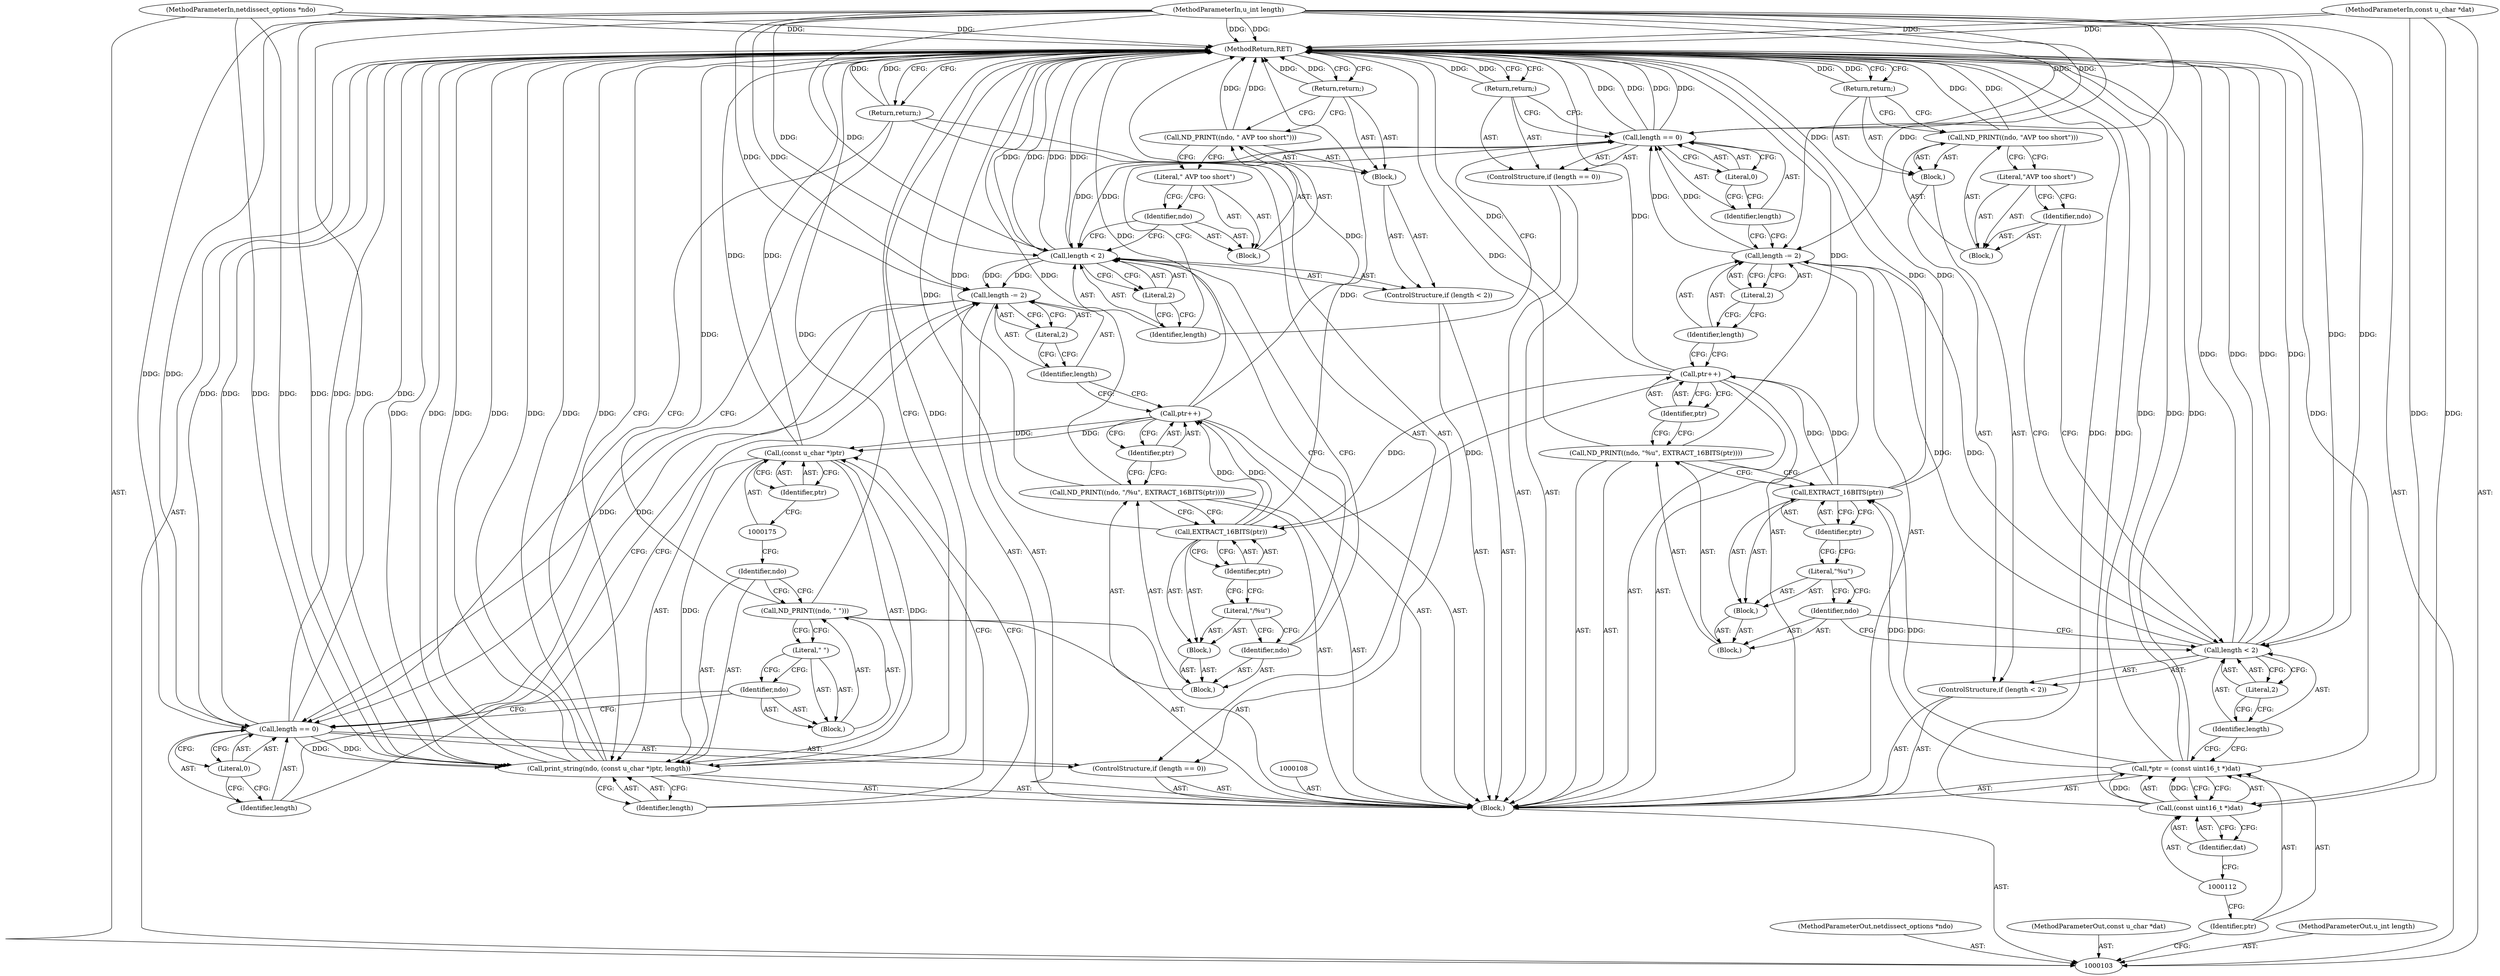 digraph "0_tcpdump_cc4a7391c616be7a64ed65742ef9ed3f106eb165_12" {
"1000178" [label="(MethodReturn,RET)"];
"1000104" [label="(MethodParameterIn,netdissect_options *ndo)"];
"1000231" [label="(MethodParameterOut,netdissect_options *ndo)"];
"1000105" [label="(MethodParameterIn,const u_char *dat)"];
"1000232" [label="(MethodParameterOut,const u_char *dat)"];
"1000106" [label="(MethodParameterIn,u_int length)"];
"1000233" [label="(MethodParameterOut,u_int length)"];
"1000124" [label="(Call,ND_PRINT((ndo, \"%u\", EXTRACT_16BITS(ptr))))"];
"1000125" [label="(Block,)"];
"1000126" [label="(Identifier,ndo)"];
"1000127" [label="(Block,)"];
"1000128" [label="(Literal,\"%u\")"];
"1000129" [label="(Call,EXTRACT_16BITS(ptr))"];
"1000130" [label="(Identifier,ptr)"];
"1000131" [label="(Call,ptr++)"];
"1000132" [label="(Identifier,ptr)"];
"1000133" [label="(Call,length -= 2)"];
"1000134" [label="(Identifier,length)"];
"1000135" [label="(Literal,2)"];
"1000136" [label="(ControlStructure,if (length == 0))"];
"1000139" [label="(Literal,0)"];
"1000137" [label="(Call,length == 0)"];
"1000138" [label="(Identifier,length)"];
"1000140" [label="(Return,return;)"];
"1000141" [label="(ControlStructure,if (length < 2))"];
"1000144" [label="(Literal,2)"];
"1000145" [label="(Block,)"];
"1000142" [label="(Call,length < 2)"];
"1000143" [label="(Identifier,length)"];
"1000147" [label="(Block,)"];
"1000148" [label="(Identifier,ndo)"];
"1000149" [label="(Literal,\" AVP too short\")"];
"1000146" [label="(Call,ND_PRINT((ndo, \" AVP too short\")))"];
"1000150" [label="(Return,return;)"];
"1000107" [label="(Block,)"];
"1000151" [label="(Call,ND_PRINT((ndo, \"/%u\", EXTRACT_16BITS(ptr))))"];
"1000152" [label="(Block,)"];
"1000153" [label="(Identifier,ndo)"];
"1000154" [label="(Block,)"];
"1000155" [label="(Literal,\"/%u\")"];
"1000156" [label="(Call,EXTRACT_16BITS(ptr))"];
"1000157" [label="(Identifier,ptr)"];
"1000158" [label="(Call,ptr++)"];
"1000159" [label="(Identifier,ptr)"];
"1000160" [label="(Call,length -= 2)"];
"1000161" [label="(Identifier,length)"];
"1000162" [label="(Literal,2)"];
"1000163" [label="(ControlStructure,if (length == 0))"];
"1000166" [label="(Literal,0)"];
"1000164" [label="(Call,length == 0)"];
"1000165" [label="(Identifier,length)"];
"1000167" [label="(Return,return;)"];
"1000168" [label="(Call,ND_PRINT((ndo, \" \")))"];
"1000169" [label="(Block,)"];
"1000170" [label="(Identifier,ndo)"];
"1000171" [label="(Literal,\" \")"];
"1000172" [label="(Call,print_string(ndo, (const u_char *)ptr, length))"];
"1000173" [label="(Identifier,ndo)"];
"1000174" [label="(Call,(const u_char *)ptr)"];
"1000176" [label="(Identifier,ptr)"];
"1000177" [label="(Identifier,length)"];
"1000109" [label="(Call,*ptr = (const uint16_t *)dat)"];
"1000110" [label="(Identifier,ptr)"];
"1000111" [label="(Call,(const uint16_t *)dat)"];
"1000113" [label="(Identifier,dat)"];
"1000114" [label="(ControlStructure,if (length < 2))"];
"1000117" [label="(Literal,2)"];
"1000118" [label="(Block,)"];
"1000115" [label="(Call,length < 2)"];
"1000116" [label="(Identifier,length)"];
"1000120" [label="(Block,)"];
"1000121" [label="(Identifier,ndo)"];
"1000122" [label="(Literal,\"AVP too short\")"];
"1000119" [label="(Call,ND_PRINT((ndo, \"AVP too short\")))"];
"1000123" [label="(Return,return;)"];
"1000178" -> "1000103"  [label="AST: "];
"1000178" -> "1000123"  [label="CFG: "];
"1000178" -> "1000140"  [label="CFG: "];
"1000178" -> "1000150"  [label="CFG: "];
"1000178" -> "1000167"  [label="CFG: "];
"1000178" -> "1000172"  [label="CFG: "];
"1000158" -> "1000178"  [label="DDG: "];
"1000151" -> "1000178"  [label="DDG: "];
"1000104" -> "1000178"  [label="DDG: "];
"1000105" -> "1000178"  [label="DDG: "];
"1000131" -> "1000178"  [label="DDG: "];
"1000115" -> "1000178"  [label="DDG: "];
"1000115" -> "1000178"  [label="DDG: "];
"1000174" -> "1000178"  [label="DDG: "];
"1000142" -> "1000178"  [label="DDG: "];
"1000142" -> "1000178"  [label="DDG: "];
"1000172" -> "1000178"  [label="DDG: "];
"1000172" -> "1000178"  [label="DDG: "];
"1000172" -> "1000178"  [label="DDG: "];
"1000172" -> "1000178"  [label="DDG: "];
"1000119" -> "1000178"  [label="DDG: "];
"1000146" -> "1000178"  [label="DDG: "];
"1000168" -> "1000178"  [label="DDG: "];
"1000164" -> "1000178"  [label="DDG: "];
"1000164" -> "1000178"  [label="DDG: "];
"1000129" -> "1000178"  [label="DDG: "];
"1000111" -> "1000178"  [label="DDG: "];
"1000109" -> "1000178"  [label="DDG: "];
"1000109" -> "1000178"  [label="DDG: "];
"1000156" -> "1000178"  [label="DDG: "];
"1000137" -> "1000178"  [label="DDG: "];
"1000137" -> "1000178"  [label="DDG: "];
"1000106" -> "1000178"  [label="DDG: "];
"1000124" -> "1000178"  [label="DDG: "];
"1000140" -> "1000178"  [label="DDG: "];
"1000150" -> "1000178"  [label="DDG: "];
"1000123" -> "1000178"  [label="DDG: "];
"1000167" -> "1000178"  [label="DDG: "];
"1000104" -> "1000103"  [label="AST: "];
"1000104" -> "1000178"  [label="DDG: "];
"1000104" -> "1000172"  [label="DDG: "];
"1000231" -> "1000103"  [label="AST: "];
"1000105" -> "1000103"  [label="AST: "];
"1000105" -> "1000178"  [label="DDG: "];
"1000105" -> "1000111"  [label="DDG: "];
"1000232" -> "1000103"  [label="AST: "];
"1000106" -> "1000103"  [label="AST: "];
"1000106" -> "1000178"  [label="DDG: "];
"1000106" -> "1000115"  [label="DDG: "];
"1000106" -> "1000133"  [label="DDG: "];
"1000106" -> "1000137"  [label="DDG: "];
"1000106" -> "1000142"  [label="DDG: "];
"1000106" -> "1000160"  [label="DDG: "];
"1000106" -> "1000164"  [label="DDG: "];
"1000106" -> "1000172"  [label="DDG: "];
"1000233" -> "1000103"  [label="AST: "];
"1000124" -> "1000107"  [label="AST: "];
"1000124" -> "1000129"  [label="CFG: "];
"1000125" -> "1000124"  [label="AST: "];
"1000132" -> "1000124"  [label="CFG: "];
"1000124" -> "1000178"  [label="DDG: "];
"1000125" -> "1000124"  [label="AST: "];
"1000126" -> "1000125"  [label="AST: "];
"1000127" -> "1000125"  [label="AST: "];
"1000126" -> "1000125"  [label="AST: "];
"1000126" -> "1000115"  [label="CFG: "];
"1000128" -> "1000126"  [label="CFG: "];
"1000127" -> "1000125"  [label="AST: "];
"1000128" -> "1000127"  [label="AST: "];
"1000129" -> "1000127"  [label="AST: "];
"1000128" -> "1000127"  [label="AST: "];
"1000128" -> "1000126"  [label="CFG: "];
"1000130" -> "1000128"  [label="CFG: "];
"1000129" -> "1000127"  [label="AST: "];
"1000129" -> "1000130"  [label="CFG: "];
"1000130" -> "1000129"  [label="AST: "];
"1000124" -> "1000129"  [label="CFG: "];
"1000129" -> "1000178"  [label="DDG: "];
"1000109" -> "1000129"  [label="DDG: "];
"1000129" -> "1000131"  [label="DDG: "];
"1000130" -> "1000129"  [label="AST: "];
"1000130" -> "1000128"  [label="CFG: "];
"1000129" -> "1000130"  [label="CFG: "];
"1000131" -> "1000107"  [label="AST: "];
"1000131" -> "1000132"  [label="CFG: "];
"1000132" -> "1000131"  [label="AST: "];
"1000134" -> "1000131"  [label="CFG: "];
"1000131" -> "1000178"  [label="DDG: "];
"1000129" -> "1000131"  [label="DDG: "];
"1000131" -> "1000156"  [label="DDG: "];
"1000132" -> "1000131"  [label="AST: "];
"1000132" -> "1000124"  [label="CFG: "];
"1000131" -> "1000132"  [label="CFG: "];
"1000133" -> "1000107"  [label="AST: "];
"1000133" -> "1000135"  [label="CFG: "];
"1000134" -> "1000133"  [label="AST: "];
"1000135" -> "1000133"  [label="AST: "];
"1000138" -> "1000133"  [label="CFG: "];
"1000115" -> "1000133"  [label="DDG: "];
"1000106" -> "1000133"  [label="DDG: "];
"1000133" -> "1000137"  [label="DDG: "];
"1000134" -> "1000133"  [label="AST: "];
"1000134" -> "1000131"  [label="CFG: "];
"1000135" -> "1000134"  [label="CFG: "];
"1000135" -> "1000133"  [label="AST: "];
"1000135" -> "1000134"  [label="CFG: "];
"1000133" -> "1000135"  [label="CFG: "];
"1000136" -> "1000107"  [label="AST: "];
"1000137" -> "1000136"  [label="AST: "];
"1000140" -> "1000136"  [label="AST: "];
"1000139" -> "1000137"  [label="AST: "];
"1000139" -> "1000138"  [label="CFG: "];
"1000137" -> "1000139"  [label="CFG: "];
"1000137" -> "1000136"  [label="AST: "];
"1000137" -> "1000139"  [label="CFG: "];
"1000138" -> "1000137"  [label="AST: "];
"1000139" -> "1000137"  [label="AST: "];
"1000140" -> "1000137"  [label="CFG: "];
"1000143" -> "1000137"  [label="CFG: "];
"1000137" -> "1000178"  [label="DDG: "];
"1000137" -> "1000178"  [label="DDG: "];
"1000133" -> "1000137"  [label="DDG: "];
"1000106" -> "1000137"  [label="DDG: "];
"1000137" -> "1000142"  [label="DDG: "];
"1000138" -> "1000137"  [label="AST: "];
"1000138" -> "1000133"  [label="CFG: "];
"1000139" -> "1000138"  [label="CFG: "];
"1000140" -> "1000136"  [label="AST: "];
"1000140" -> "1000137"  [label="CFG: "];
"1000178" -> "1000140"  [label="CFG: "];
"1000140" -> "1000178"  [label="DDG: "];
"1000141" -> "1000107"  [label="AST: "];
"1000142" -> "1000141"  [label="AST: "];
"1000145" -> "1000141"  [label="AST: "];
"1000144" -> "1000142"  [label="AST: "];
"1000144" -> "1000143"  [label="CFG: "];
"1000142" -> "1000144"  [label="CFG: "];
"1000145" -> "1000141"  [label="AST: "];
"1000146" -> "1000145"  [label="AST: "];
"1000150" -> "1000145"  [label="AST: "];
"1000142" -> "1000141"  [label="AST: "];
"1000142" -> "1000144"  [label="CFG: "];
"1000143" -> "1000142"  [label="AST: "];
"1000144" -> "1000142"  [label="AST: "];
"1000148" -> "1000142"  [label="CFG: "];
"1000153" -> "1000142"  [label="CFG: "];
"1000142" -> "1000178"  [label="DDG: "];
"1000142" -> "1000178"  [label="DDG: "];
"1000137" -> "1000142"  [label="DDG: "];
"1000106" -> "1000142"  [label="DDG: "];
"1000142" -> "1000160"  [label="DDG: "];
"1000143" -> "1000142"  [label="AST: "];
"1000143" -> "1000137"  [label="CFG: "];
"1000144" -> "1000143"  [label="CFG: "];
"1000147" -> "1000146"  [label="AST: "];
"1000148" -> "1000147"  [label="AST: "];
"1000149" -> "1000147"  [label="AST: "];
"1000148" -> "1000147"  [label="AST: "];
"1000148" -> "1000142"  [label="CFG: "];
"1000149" -> "1000148"  [label="CFG: "];
"1000149" -> "1000147"  [label="AST: "];
"1000149" -> "1000148"  [label="CFG: "];
"1000146" -> "1000149"  [label="CFG: "];
"1000146" -> "1000145"  [label="AST: "];
"1000146" -> "1000149"  [label="CFG: "];
"1000147" -> "1000146"  [label="AST: "];
"1000150" -> "1000146"  [label="CFG: "];
"1000146" -> "1000178"  [label="DDG: "];
"1000150" -> "1000145"  [label="AST: "];
"1000150" -> "1000146"  [label="CFG: "];
"1000178" -> "1000150"  [label="CFG: "];
"1000150" -> "1000178"  [label="DDG: "];
"1000107" -> "1000103"  [label="AST: "];
"1000108" -> "1000107"  [label="AST: "];
"1000109" -> "1000107"  [label="AST: "];
"1000114" -> "1000107"  [label="AST: "];
"1000124" -> "1000107"  [label="AST: "];
"1000131" -> "1000107"  [label="AST: "];
"1000133" -> "1000107"  [label="AST: "];
"1000136" -> "1000107"  [label="AST: "];
"1000141" -> "1000107"  [label="AST: "];
"1000151" -> "1000107"  [label="AST: "];
"1000158" -> "1000107"  [label="AST: "];
"1000160" -> "1000107"  [label="AST: "];
"1000163" -> "1000107"  [label="AST: "];
"1000168" -> "1000107"  [label="AST: "];
"1000172" -> "1000107"  [label="AST: "];
"1000151" -> "1000107"  [label="AST: "];
"1000151" -> "1000156"  [label="CFG: "];
"1000152" -> "1000151"  [label="AST: "];
"1000159" -> "1000151"  [label="CFG: "];
"1000151" -> "1000178"  [label="DDG: "];
"1000152" -> "1000151"  [label="AST: "];
"1000153" -> "1000152"  [label="AST: "];
"1000154" -> "1000152"  [label="AST: "];
"1000153" -> "1000152"  [label="AST: "];
"1000153" -> "1000142"  [label="CFG: "];
"1000155" -> "1000153"  [label="CFG: "];
"1000154" -> "1000152"  [label="AST: "];
"1000155" -> "1000154"  [label="AST: "];
"1000156" -> "1000154"  [label="AST: "];
"1000155" -> "1000154"  [label="AST: "];
"1000155" -> "1000153"  [label="CFG: "];
"1000157" -> "1000155"  [label="CFG: "];
"1000156" -> "1000154"  [label="AST: "];
"1000156" -> "1000157"  [label="CFG: "];
"1000157" -> "1000156"  [label="AST: "];
"1000151" -> "1000156"  [label="CFG: "];
"1000156" -> "1000178"  [label="DDG: "];
"1000131" -> "1000156"  [label="DDG: "];
"1000156" -> "1000158"  [label="DDG: "];
"1000157" -> "1000156"  [label="AST: "];
"1000157" -> "1000155"  [label="CFG: "];
"1000156" -> "1000157"  [label="CFG: "];
"1000158" -> "1000107"  [label="AST: "];
"1000158" -> "1000159"  [label="CFG: "];
"1000159" -> "1000158"  [label="AST: "];
"1000161" -> "1000158"  [label="CFG: "];
"1000158" -> "1000178"  [label="DDG: "];
"1000156" -> "1000158"  [label="DDG: "];
"1000158" -> "1000174"  [label="DDG: "];
"1000159" -> "1000158"  [label="AST: "];
"1000159" -> "1000151"  [label="CFG: "];
"1000158" -> "1000159"  [label="CFG: "];
"1000160" -> "1000107"  [label="AST: "];
"1000160" -> "1000162"  [label="CFG: "];
"1000161" -> "1000160"  [label="AST: "];
"1000162" -> "1000160"  [label="AST: "];
"1000165" -> "1000160"  [label="CFG: "];
"1000142" -> "1000160"  [label="DDG: "];
"1000106" -> "1000160"  [label="DDG: "];
"1000160" -> "1000164"  [label="DDG: "];
"1000161" -> "1000160"  [label="AST: "];
"1000161" -> "1000158"  [label="CFG: "];
"1000162" -> "1000161"  [label="CFG: "];
"1000162" -> "1000160"  [label="AST: "];
"1000162" -> "1000161"  [label="CFG: "];
"1000160" -> "1000162"  [label="CFG: "];
"1000163" -> "1000107"  [label="AST: "];
"1000164" -> "1000163"  [label="AST: "];
"1000167" -> "1000163"  [label="AST: "];
"1000166" -> "1000164"  [label="AST: "];
"1000166" -> "1000165"  [label="CFG: "];
"1000164" -> "1000166"  [label="CFG: "];
"1000164" -> "1000163"  [label="AST: "];
"1000164" -> "1000166"  [label="CFG: "];
"1000165" -> "1000164"  [label="AST: "];
"1000166" -> "1000164"  [label="AST: "];
"1000167" -> "1000164"  [label="CFG: "];
"1000170" -> "1000164"  [label="CFG: "];
"1000164" -> "1000178"  [label="DDG: "];
"1000164" -> "1000178"  [label="DDG: "];
"1000160" -> "1000164"  [label="DDG: "];
"1000106" -> "1000164"  [label="DDG: "];
"1000164" -> "1000172"  [label="DDG: "];
"1000165" -> "1000164"  [label="AST: "];
"1000165" -> "1000160"  [label="CFG: "];
"1000166" -> "1000165"  [label="CFG: "];
"1000167" -> "1000163"  [label="AST: "];
"1000167" -> "1000164"  [label="CFG: "];
"1000178" -> "1000167"  [label="CFG: "];
"1000167" -> "1000178"  [label="DDG: "];
"1000168" -> "1000107"  [label="AST: "];
"1000168" -> "1000171"  [label="CFG: "];
"1000169" -> "1000168"  [label="AST: "];
"1000173" -> "1000168"  [label="CFG: "];
"1000168" -> "1000178"  [label="DDG: "];
"1000169" -> "1000168"  [label="AST: "];
"1000170" -> "1000169"  [label="AST: "];
"1000171" -> "1000169"  [label="AST: "];
"1000170" -> "1000169"  [label="AST: "];
"1000170" -> "1000164"  [label="CFG: "];
"1000171" -> "1000170"  [label="CFG: "];
"1000171" -> "1000169"  [label="AST: "];
"1000171" -> "1000170"  [label="CFG: "];
"1000168" -> "1000171"  [label="CFG: "];
"1000172" -> "1000107"  [label="AST: "];
"1000172" -> "1000177"  [label="CFG: "];
"1000173" -> "1000172"  [label="AST: "];
"1000174" -> "1000172"  [label="AST: "];
"1000177" -> "1000172"  [label="AST: "];
"1000178" -> "1000172"  [label="CFG: "];
"1000172" -> "1000178"  [label="DDG: "];
"1000172" -> "1000178"  [label="DDG: "];
"1000172" -> "1000178"  [label="DDG: "];
"1000172" -> "1000178"  [label="DDG: "];
"1000104" -> "1000172"  [label="DDG: "];
"1000174" -> "1000172"  [label="DDG: "];
"1000164" -> "1000172"  [label="DDG: "];
"1000106" -> "1000172"  [label="DDG: "];
"1000173" -> "1000172"  [label="AST: "];
"1000173" -> "1000168"  [label="CFG: "];
"1000175" -> "1000173"  [label="CFG: "];
"1000174" -> "1000172"  [label="AST: "];
"1000174" -> "1000176"  [label="CFG: "];
"1000175" -> "1000174"  [label="AST: "];
"1000176" -> "1000174"  [label="AST: "];
"1000177" -> "1000174"  [label="CFG: "];
"1000174" -> "1000178"  [label="DDG: "];
"1000174" -> "1000172"  [label="DDG: "];
"1000158" -> "1000174"  [label="DDG: "];
"1000176" -> "1000174"  [label="AST: "];
"1000176" -> "1000175"  [label="CFG: "];
"1000174" -> "1000176"  [label="CFG: "];
"1000177" -> "1000172"  [label="AST: "];
"1000177" -> "1000174"  [label="CFG: "];
"1000172" -> "1000177"  [label="CFG: "];
"1000109" -> "1000107"  [label="AST: "];
"1000109" -> "1000111"  [label="CFG: "];
"1000110" -> "1000109"  [label="AST: "];
"1000111" -> "1000109"  [label="AST: "];
"1000116" -> "1000109"  [label="CFG: "];
"1000109" -> "1000178"  [label="DDG: "];
"1000109" -> "1000178"  [label="DDG: "];
"1000111" -> "1000109"  [label="DDG: "];
"1000109" -> "1000129"  [label="DDG: "];
"1000110" -> "1000109"  [label="AST: "];
"1000110" -> "1000103"  [label="CFG: "];
"1000112" -> "1000110"  [label="CFG: "];
"1000111" -> "1000109"  [label="AST: "];
"1000111" -> "1000113"  [label="CFG: "];
"1000112" -> "1000111"  [label="AST: "];
"1000113" -> "1000111"  [label="AST: "];
"1000109" -> "1000111"  [label="CFG: "];
"1000111" -> "1000178"  [label="DDG: "];
"1000111" -> "1000109"  [label="DDG: "];
"1000105" -> "1000111"  [label="DDG: "];
"1000113" -> "1000111"  [label="AST: "];
"1000113" -> "1000112"  [label="CFG: "];
"1000111" -> "1000113"  [label="CFG: "];
"1000114" -> "1000107"  [label="AST: "];
"1000115" -> "1000114"  [label="AST: "];
"1000118" -> "1000114"  [label="AST: "];
"1000117" -> "1000115"  [label="AST: "];
"1000117" -> "1000116"  [label="CFG: "];
"1000115" -> "1000117"  [label="CFG: "];
"1000118" -> "1000114"  [label="AST: "];
"1000119" -> "1000118"  [label="AST: "];
"1000123" -> "1000118"  [label="AST: "];
"1000115" -> "1000114"  [label="AST: "];
"1000115" -> "1000117"  [label="CFG: "];
"1000116" -> "1000115"  [label="AST: "];
"1000117" -> "1000115"  [label="AST: "];
"1000121" -> "1000115"  [label="CFG: "];
"1000126" -> "1000115"  [label="CFG: "];
"1000115" -> "1000178"  [label="DDG: "];
"1000115" -> "1000178"  [label="DDG: "];
"1000106" -> "1000115"  [label="DDG: "];
"1000115" -> "1000133"  [label="DDG: "];
"1000116" -> "1000115"  [label="AST: "];
"1000116" -> "1000109"  [label="CFG: "];
"1000117" -> "1000116"  [label="CFG: "];
"1000120" -> "1000119"  [label="AST: "];
"1000121" -> "1000120"  [label="AST: "];
"1000122" -> "1000120"  [label="AST: "];
"1000121" -> "1000120"  [label="AST: "];
"1000121" -> "1000115"  [label="CFG: "];
"1000122" -> "1000121"  [label="CFG: "];
"1000122" -> "1000120"  [label="AST: "];
"1000122" -> "1000121"  [label="CFG: "];
"1000119" -> "1000122"  [label="CFG: "];
"1000119" -> "1000118"  [label="AST: "];
"1000119" -> "1000122"  [label="CFG: "];
"1000120" -> "1000119"  [label="AST: "];
"1000123" -> "1000119"  [label="CFG: "];
"1000119" -> "1000178"  [label="DDG: "];
"1000123" -> "1000118"  [label="AST: "];
"1000123" -> "1000119"  [label="CFG: "];
"1000178" -> "1000123"  [label="CFG: "];
"1000123" -> "1000178"  [label="DDG: "];
}
